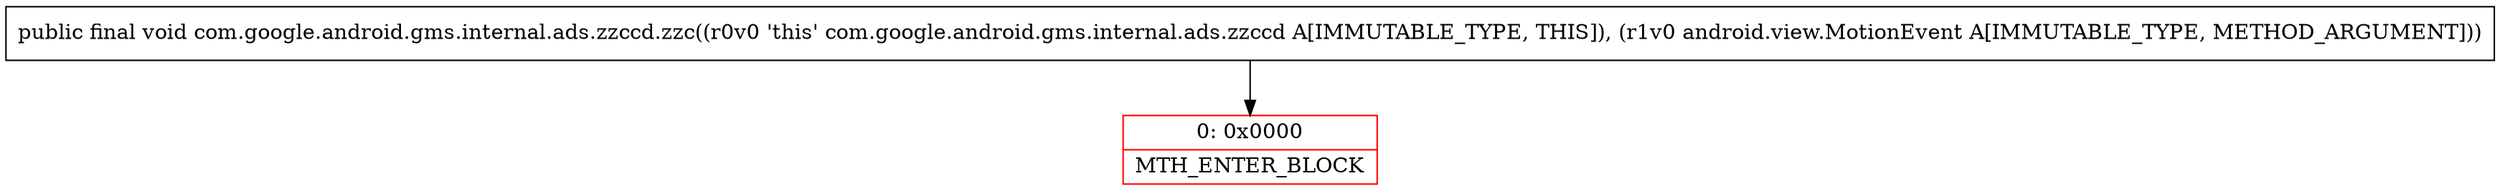 digraph "CFG forcom.google.android.gms.internal.ads.zzccd.zzc(Landroid\/view\/MotionEvent;)V" {
subgraph cluster_Region_1462491383 {
label = "R(0)";
node [shape=record,color=blue];
}
Node_0 [shape=record,color=red,label="{0\:\ 0x0000|MTH_ENTER_BLOCK\l}"];
MethodNode[shape=record,label="{public final void com.google.android.gms.internal.ads.zzccd.zzc((r0v0 'this' com.google.android.gms.internal.ads.zzccd A[IMMUTABLE_TYPE, THIS]), (r1v0 android.view.MotionEvent A[IMMUTABLE_TYPE, METHOD_ARGUMENT])) }"];
MethodNode -> Node_0;
}

